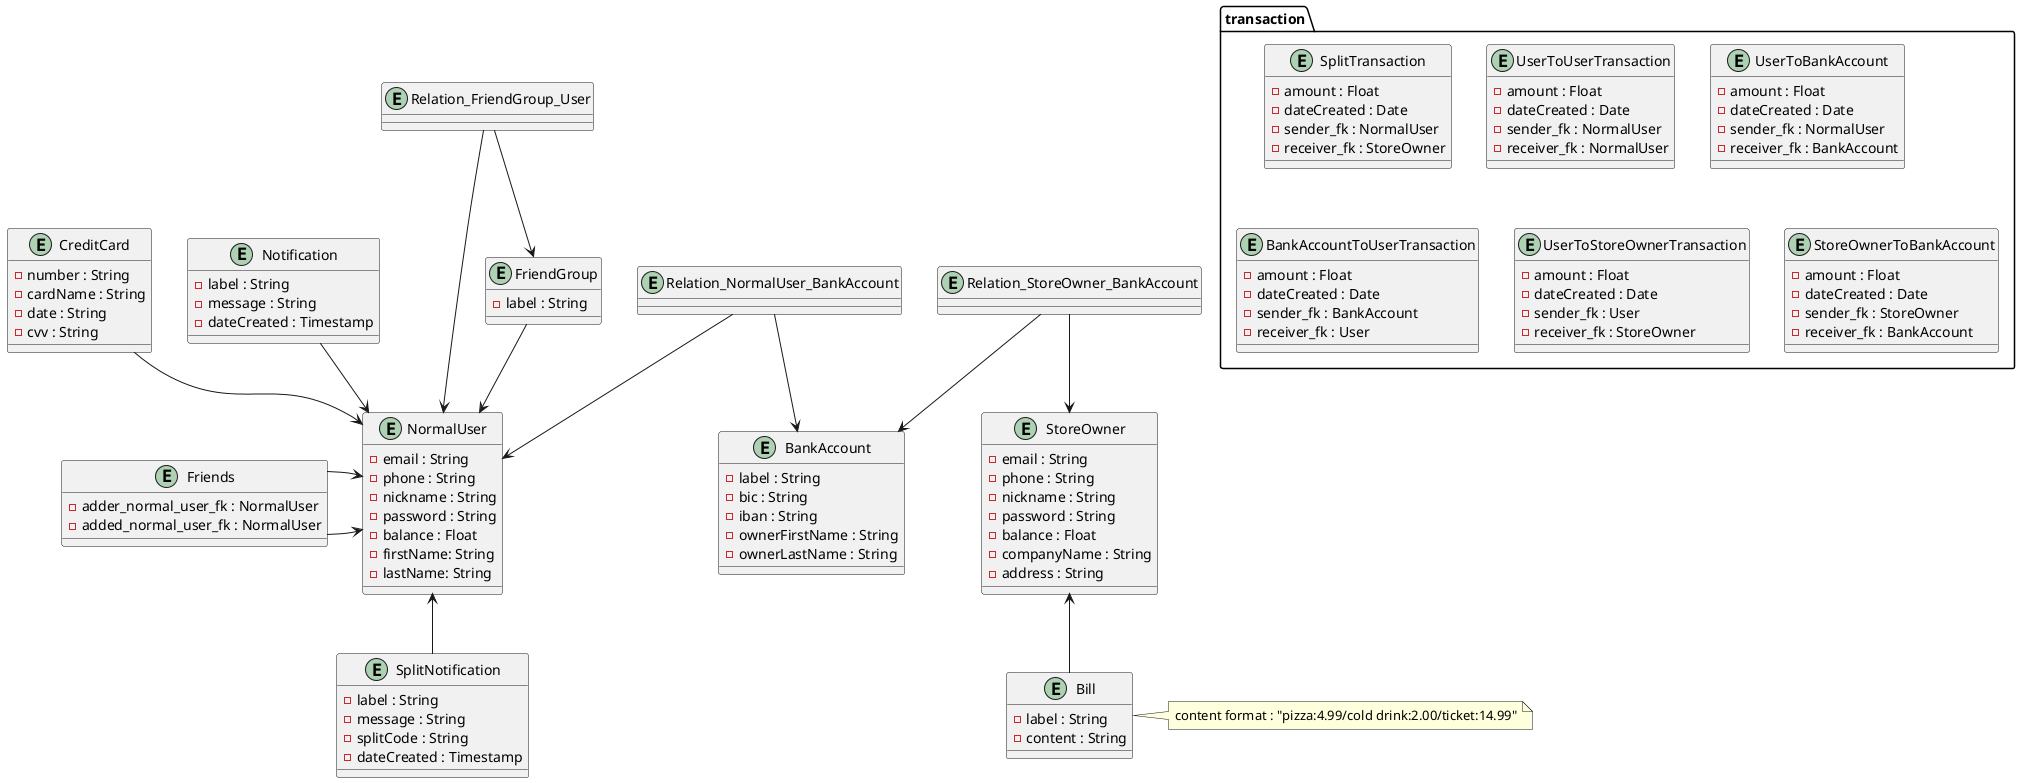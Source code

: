 @startuml domain_analysis

entity BankAccount {
  - label : String
  - bic : String
  - iban : String
  - ownerFirstName : String
  - ownerLastName : String
}

entity Bill {
  - label : String
  - content : String
}

note right of Bill
content format : "pizza:4.99/cold drink:2.00/ticket:14.99"
endnote


entity Notification {
  - label : String
  - message : String
  - dateCreated : Timestamp
}

entity SplitNotification {
    - label : String
    - message : String
    - splitCode : String
    - dateCreated : Timestamp
}

entity FriendGroup {
  - label : String
}

entity CreditCard {
  - number : String
  - cardName : String
  - date : String
  - cvv : String
}

entity NormalUser {
    - email : String
    - phone : String
    - nickname : String
    - password : String
    - balance : Float
    - firstName: String
    - lastName: String
}

entity StoreOwner {
    - email : String
    - phone : String
    - nickname : String
    - password : String
    - balance : Float
    - companyName : String
    - address : String
}

package transaction <<Folder>> {

    entity SplitTransaction{
        - amount : Float
        - dateCreated : Date
        - sender_fk : NormalUser
        - receiver_fk : StoreOwner
    }

    entity UserToUserTransaction {
        - amount : Float
        - dateCreated : Date
        - sender_fk : NormalUser
        - receiver_fk : NormalUser
        }


    entity UserToBankAccount {
        - amount : Float
        - dateCreated : Date
        - sender_fk : NormalUser
        - receiver_fk : BankAccount
    }

    entity BankAccountToUserTransaction{
        - amount : Float
        - dateCreated : Date
        - sender_fk : BankAccount
        - receiver_fk : User
    }

    entity UserToStoreOwnerTransaction {
        - amount : Float
        - dateCreated : Date
        - sender_fk : User
        - receiver_fk : StoreOwner
    }

    entity StoreOwnerToBankAccount {
        - amount : Float
        - dateCreated : Date
        - sender_fk : StoreOwner
        - receiver_fk : BankAccount
    }
}

entity Relation_FriendGroup_User{

}

entity Friends {
    - adder_normal_user_fk : NormalUser
    - added_normal_user_fk : NormalUser
}

entity Relation_StoreOwner_BankAccount {}
entity Relation_NormalUser_BankAccount {}

Relation_StoreOwner_BankAccount --> StoreOwner
Relation_StoreOwner_BankAccount --> BankAccount

Relation_NormalUser_BankAccount --> NormalUser
Relation_NormalUser_BankAccount --> BankAccount

Relation_FriendGroup_User --> FriendGroup
Relation_FriendGroup_User --> NormalUser

NormalUser <-up- Notification
NormalUser <--  SplitNotification
NormalUser <-up- CreditCard

Friends -> NormalUser
Friends -> NormalUser


FriendGroup -->  NormalUser
StoreOwner  <-- Bill

@enduml